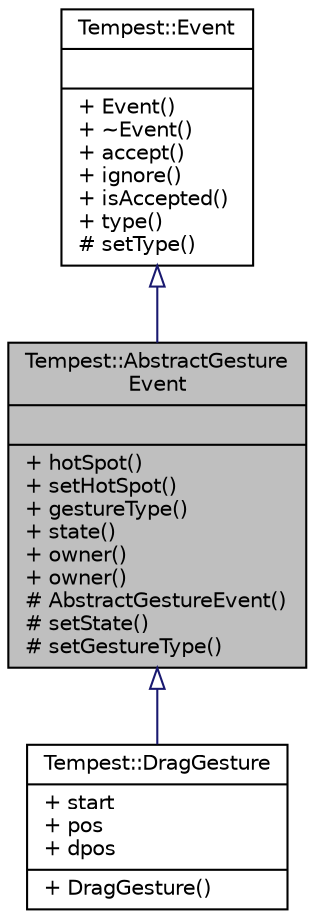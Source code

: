 digraph "Tempest::AbstractGestureEvent"
{
  edge [fontname="Helvetica",fontsize="10",labelfontname="Helvetica",labelfontsize="10"];
  node [fontname="Helvetica",fontsize="10",shape=record];
  Node0 [label="{Tempest::AbstractGesture\lEvent\n||+ hotSpot()\l+ setHotSpot()\l+ gestureType()\l+ state()\l+ owner()\l+ owner()\l# AbstractGestureEvent()\l# setState()\l# setGestureType()\l}",height=0.2,width=0.4,color="black", fillcolor="grey75", style="filled", fontcolor="black"];
  Node1 -> Node0 [dir="back",color="midnightblue",fontsize="10",style="solid",arrowtail="onormal",fontname="Helvetica"];
  Node1 [label="{Tempest::Event\n||+ Event()\l+ ~Event()\l+ accept()\l+ ignore()\l+ isAccepted()\l+ type()\l# setType()\l}",height=0.2,width=0.4,color="black", fillcolor="white", style="filled",URL="$class_tempest_1_1_event.html",tooltip="The Event class is the base class of all event classes. Event objects contain event parameters..."];
  Node0 -> Node2 [dir="back",color="midnightblue",fontsize="10",style="solid",arrowtail="onormal",fontname="Helvetica"];
  Node2 [label="{Tempest::DragGesture\n|+ start\l+ pos\l+ dpos\l|+ DragGesture()\l}",height=0.2,width=0.4,color="black", fillcolor="white", style="filled",URL="$class_tempest_1_1_drag_gesture.html"];
}

